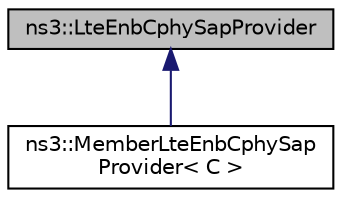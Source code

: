 digraph "ns3::LteEnbCphySapProvider"
{
 // LATEX_PDF_SIZE
  edge [fontname="Helvetica",fontsize="10",labelfontname="Helvetica",labelfontsize="10"];
  node [fontname="Helvetica",fontsize="10",shape=record];
  Node1 [label="ns3::LteEnbCphySapProvider",height=0.2,width=0.4,color="black", fillcolor="grey75", style="filled", fontcolor="black",tooltip="Service Access Point (SAP) offered by the UE PHY to the UE RRC for control purposes."];
  Node1 -> Node2 [dir="back",color="midnightblue",fontsize="10",style="solid",fontname="Helvetica"];
  Node2 [label="ns3::MemberLteEnbCphySap\lProvider\< C \>",height=0.2,width=0.4,color="black", fillcolor="white", style="filled",URL="$classns3_1_1_member_lte_enb_cphy_sap_provider.html",tooltip="Template for the implementation of the LteEnbCphySapProvider as a member of an owner class of type C ..."];
}
